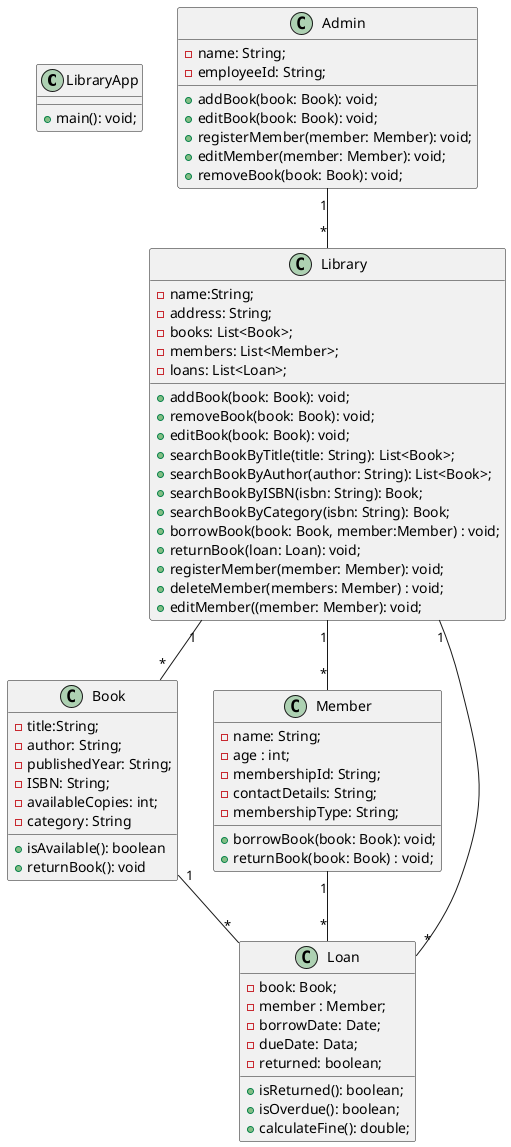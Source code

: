 @startuml
'https://plantuml.com/class-diagram

class LibraryApp{
    + main(): void;
}

class Library
{
    - name:String;
    - address: String;
    - books: List<Book>;
    - members: List<Member>;
    - loans: List<Loan>;

    + addBook(book: Book): void;
    + removeBook(book: Book): void;
    + editBook(book: Book): void;
    + searchBookByTitle(title: String): List<Book>;
    + searchBookByAuthor(author: String): List<Book>;
    + searchBookByISBN(isbn: String): Book;
    + searchBookByCategory(isbn: String): Book;
    + borrowBook(book: Book, member:Member) : void;
    + returnBook(loan: Loan): void;
    + registerMember(member: Member): void;
    + deleteMember(members: Member) : void;
    + editMember((member: Member): void;
}

class Book {
    - title:String;
    - author: String;
    - publishedYear: String;
    - ISBN: String;
    - availableCopies: int;
    - category: String

    + isAvailable(): boolean
    + returnBook(): void

}

class Member {
    - name: String;
    - age : int;
    - membershipId: String;
    - contactDetails: String;
    - membershipType: String;

    + borrowBook(book: Book): void;
    + returnBook(book: Book) : void;
}


class Loan {
    - book: Book;
    - member : Member;
    - borrowDate: Date;
    - dueDate: Data;
    - returned: boolean;

    + isReturned(): boolean;
    + isOverdue(): boolean;
    + calculateFine(): double;
}


class Admin {
    - name: String;
    - employeeId: String;

    + addBook(book: Book): void;
    + editBook(book: Book): void;
    + registerMember(member: Member): void;
    + editMember(member: Member): void;
     + removeBook(book: Book): void;
}




' === Relationships ===
Library "1" -- "*" Book
Library "1" -- "*" Member
Library "1" -- "*" Loan
Member "1" -- "*" Loan
Book "1" -- "*" Loan
Admin "1" -- "*" Library



@enduml